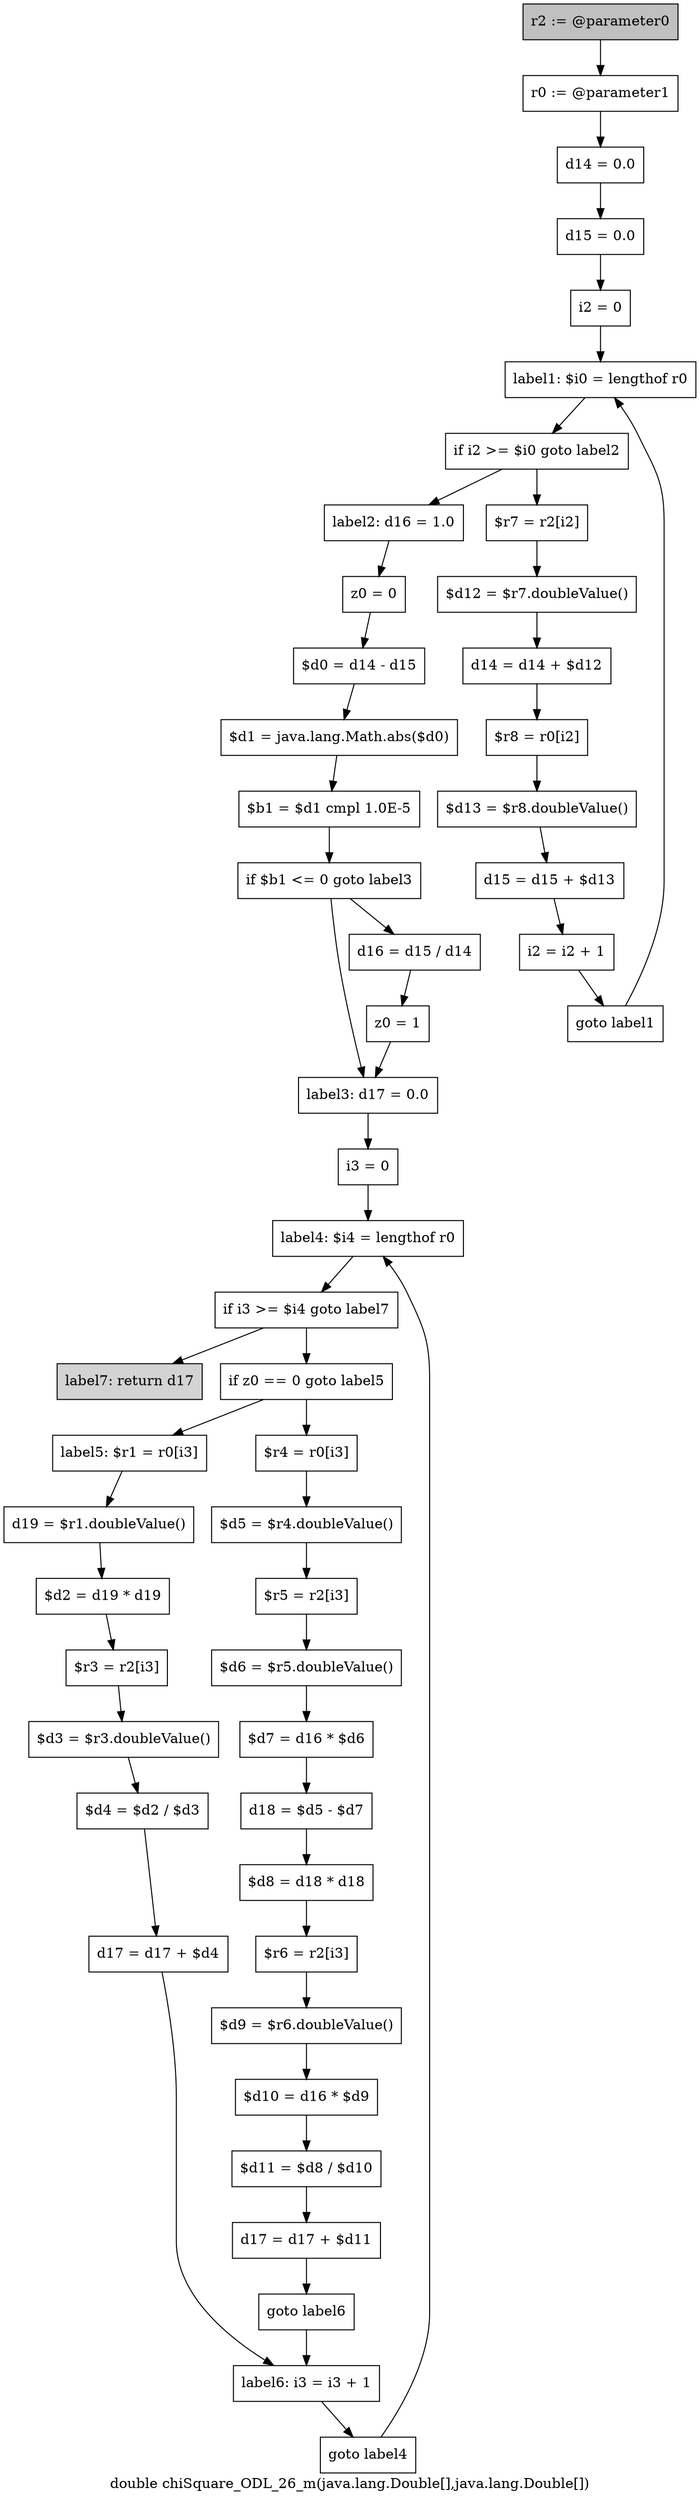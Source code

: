 digraph "double chiSquare_ODL_26_m(java.lang.Double[],java.lang.Double[])" {
    label="double chiSquare_ODL_26_m(java.lang.Double[],java.lang.Double[])";
    node [shape=box];
    "0" [style=filled,fillcolor=gray,label="r2 := @parameter0",];
    "1" [label="r0 := @parameter1",];
    "0"->"1";
    "2" [label="d14 = 0.0",];
    "1"->"2";
    "3" [label="d15 = 0.0",];
    "2"->"3";
    "4" [label="i2 = 0",];
    "3"->"4";
    "5" [label="label1: $i0 = lengthof r0",];
    "4"->"5";
    "6" [label="if i2 >= $i0 goto label2",];
    "5"->"6";
    "7" [label="$r7 = r2[i2]",];
    "6"->"7";
    "15" [label="label2: d16 = 1.0",];
    "6"->"15";
    "8" [label="$d12 = $r7.doubleValue()",];
    "7"->"8";
    "9" [label="d14 = d14 + $d12",];
    "8"->"9";
    "10" [label="$r8 = r0[i2]",];
    "9"->"10";
    "11" [label="$d13 = $r8.doubleValue()",];
    "10"->"11";
    "12" [label="d15 = d15 + $d13",];
    "11"->"12";
    "13" [label="i2 = i2 + 1",];
    "12"->"13";
    "14" [label="goto label1",];
    "13"->"14";
    "14"->"5";
    "16" [label="z0 = 0",];
    "15"->"16";
    "17" [label="$d0 = d14 - d15",];
    "16"->"17";
    "18" [label="$d1 = java.lang.Math.abs($d0)",];
    "17"->"18";
    "19" [label="$b1 = $d1 cmpl 1.0E-5",];
    "18"->"19";
    "20" [label="if $b1 <= 0 goto label3",];
    "19"->"20";
    "21" [label="d16 = d15 / d14",];
    "20"->"21";
    "23" [label="label3: d17 = 0.0",];
    "20"->"23";
    "22" [label="z0 = 1",];
    "21"->"22";
    "22"->"23";
    "24" [label="i3 = 0",];
    "23"->"24";
    "25" [label="label4: $i4 = lengthof r0",];
    "24"->"25";
    "26" [label="if i3 >= $i4 goto label7",];
    "25"->"26";
    "27" [label="if z0 == 0 goto label5",];
    "26"->"27";
    "50" [style=filled,fillcolor=lightgray,label="label7: return d17",];
    "26"->"50";
    "28" [label="$r4 = r0[i3]",];
    "27"->"28";
    "41" [label="label5: $r1 = r0[i3]",];
    "27"->"41";
    "29" [label="$d5 = $r4.doubleValue()",];
    "28"->"29";
    "30" [label="$r5 = r2[i3]",];
    "29"->"30";
    "31" [label="$d6 = $r5.doubleValue()",];
    "30"->"31";
    "32" [label="$d7 = d16 * $d6",];
    "31"->"32";
    "33" [label="d18 = $d5 - $d7",];
    "32"->"33";
    "34" [label="$d8 = d18 * d18",];
    "33"->"34";
    "35" [label="$r6 = r2[i3]",];
    "34"->"35";
    "36" [label="$d9 = $r6.doubleValue()",];
    "35"->"36";
    "37" [label="$d10 = d16 * $d9",];
    "36"->"37";
    "38" [label="$d11 = $d8 / $d10",];
    "37"->"38";
    "39" [label="d17 = d17 + $d11",];
    "38"->"39";
    "40" [label="goto label6",];
    "39"->"40";
    "48" [label="label6: i3 = i3 + 1",];
    "40"->"48";
    "42" [label="d19 = $r1.doubleValue()",];
    "41"->"42";
    "43" [label="$d2 = d19 * d19",];
    "42"->"43";
    "44" [label="$r3 = r2[i3]",];
    "43"->"44";
    "45" [label="$d3 = $r3.doubleValue()",];
    "44"->"45";
    "46" [label="$d4 = $d2 / $d3",];
    "45"->"46";
    "47" [label="d17 = d17 + $d4",];
    "46"->"47";
    "47"->"48";
    "49" [label="goto label4",];
    "48"->"49";
    "49"->"25";
}
